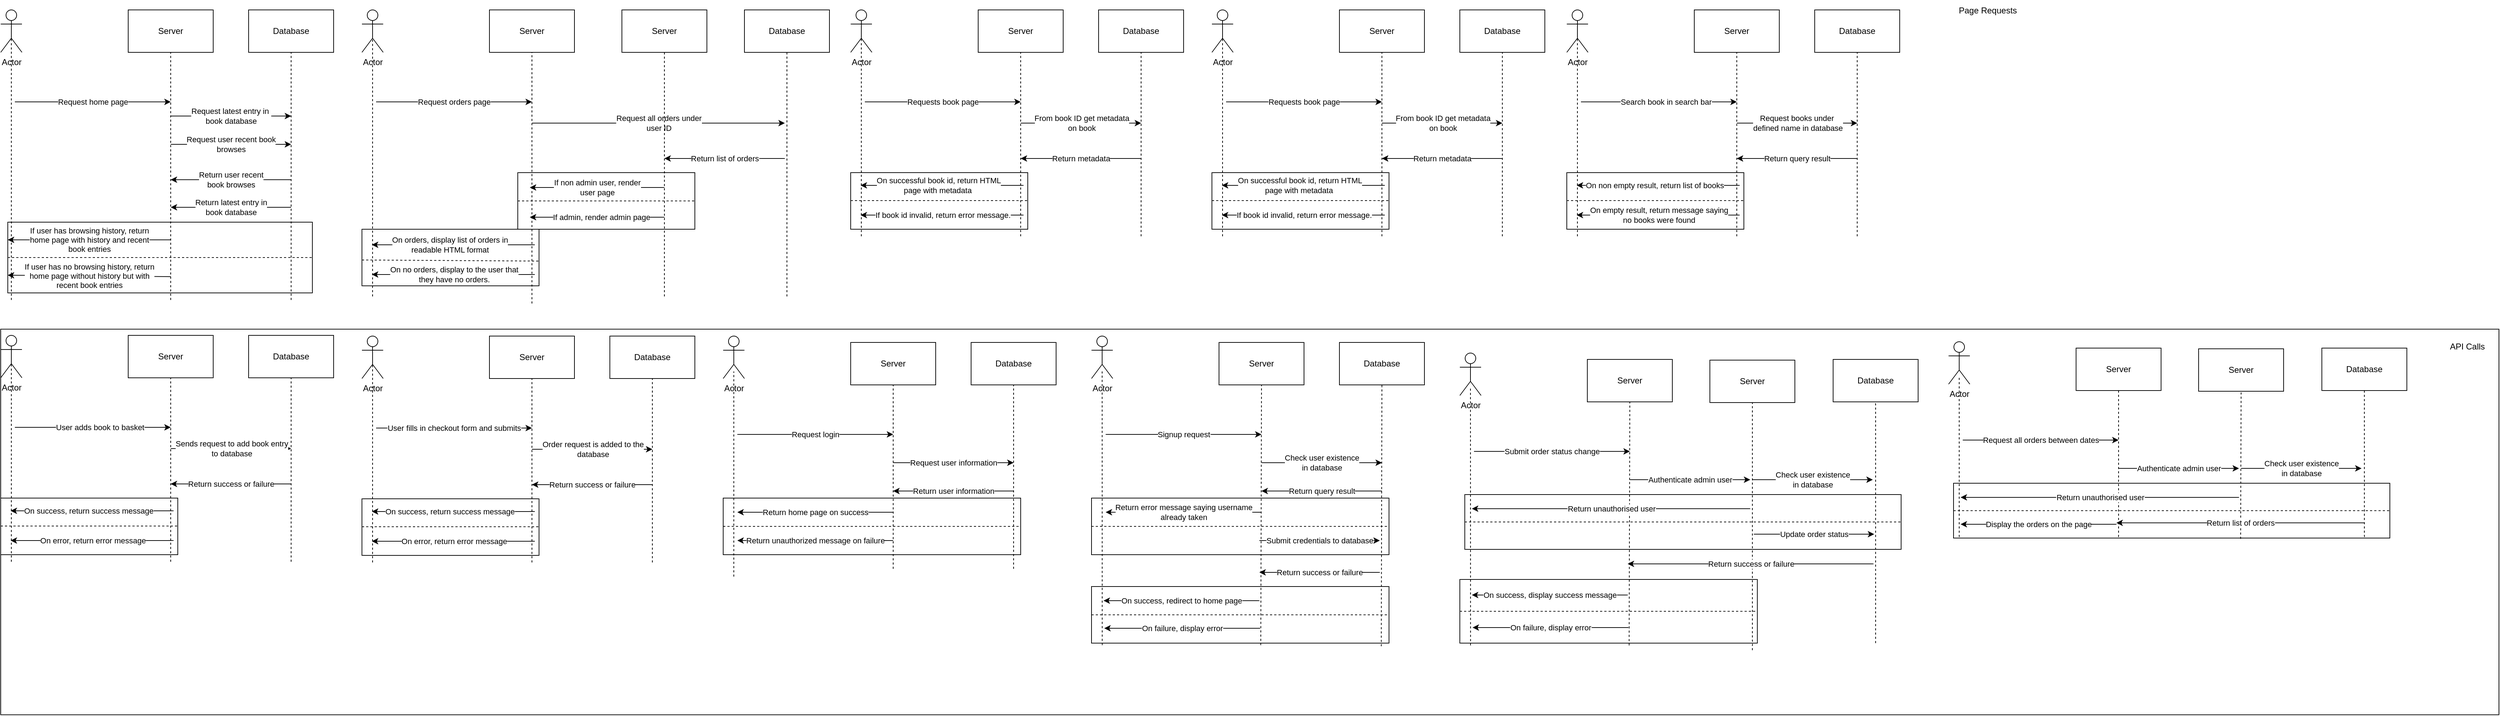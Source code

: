 <mxfile version="21.0.2" type="device"><diagram name="Page-1" id="h84Tkwl5amu9pQLNKCEJ"><mxGraphModel dx="3695" dy="2717" grid="1" gridSize="10" guides="1" tooltips="1" connect="1" arrows="1" fold="1" page="1" pageScale="1" pageWidth="827" pageHeight="1169" math="0" shadow="0"><root><mxCell id="0"/><mxCell id="1" parent="0"/><mxCell id="iAuhaY3lRxbChNEsq5KB-70" value="" style="rounded=0;whiteSpace=wrap;html=1;fillColor=none;" vertex="1" parent="1"><mxGeometry x="-807" y="-703.75" width="3527" height="545" as="geometry"/></mxCell><mxCell id="iAuhaY3lRxbChNEsq5KB-106" value="" style="rounded=0;whiteSpace=wrap;html=1;fillColor=none;" vertex="1" parent="1"><mxGeometry x="1260" y="-470" width="616" height="77.5" as="geometry"/></mxCell><mxCell id="iAuhaY3lRxbChNEsq5KB-99" value="" style="rounded=0;whiteSpace=wrap;html=1;fillColor=none;" vertex="1" parent="1"><mxGeometry x="733" y="-340" width="420" height="80" as="geometry"/></mxCell><mxCell id="iAuhaY3lRxbChNEsq5KB-81" value="" style="rounded=0;whiteSpace=wrap;html=1;fillColor=none;" vertex="1" parent="1"><mxGeometry x="-77" y="-925" width="250" height="80" as="geometry"/></mxCell><mxCell id="jBDPIWG1E24nZiTJMIg_-13" value="" style="rounded=0;whiteSpace=wrap;html=1;fillColor=none;" parent="1" vertex="1"><mxGeometry x="213" y="-465" width="420" height="80" as="geometry"/></mxCell><mxCell id="jBDPIWG1E24nZiTJMIg_-2" value="Actor" style="shape=umlActor;verticalLabelPosition=bottom;verticalAlign=top;html=1;outlineConnect=0;" parent="1" vertex="1"><mxGeometry x="213" y="-694" width="30" height="60" as="geometry"/></mxCell><mxCell id="jBDPIWG1E24nZiTJMIg_-3" value="Server" style="rounded=0;whiteSpace=wrap;html=1;" parent="1" vertex="1"><mxGeometry x="393" y="-685" width="120" height="60" as="geometry"/></mxCell><mxCell id="jBDPIWG1E24nZiTJMIg_-4" value="Database" style="rounded=0;whiteSpace=wrap;html=1;" parent="1" vertex="1"><mxGeometry x="563" y="-685" width="120" height="60" as="geometry"/></mxCell><mxCell id="jBDPIWG1E24nZiTJMIg_-5" value="" style="endArrow=none;dashed=1;html=1;rounded=0;entryX=0.5;entryY=1;entryDx=0;entryDy=0;" parent="1" target="jBDPIWG1E24nZiTJMIg_-3" edge="1"><mxGeometry width="50" height="50" relative="1" as="geometry"><mxPoint x="453" y="-365" as="sourcePoint"/><mxPoint x="483" y="-605" as="targetPoint"/></mxGeometry></mxCell><mxCell id="jBDPIWG1E24nZiTJMIg_-6" value="" style="endArrow=none;dashed=1;html=1;rounded=0;entryX=0.5;entryY=1;entryDx=0;entryDy=0;" parent="1" target="jBDPIWG1E24nZiTJMIg_-4" edge="1"><mxGeometry width="50" height="50" relative="1" as="geometry"><mxPoint x="623" y="-365" as="sourcePoint"/><mxPoint x="463" y="-615" as="targetPoint"/></mxGeometry></mxCell><mxCell id="jBDPIWG1E24nZiTJMIg_-7" value="" style="endArrow=none;dashed=1;html=1;rounded=0;entryX=0.5;entryY=0.5;entryDx=0;entryDy=0;entryPerimeter=0;" parent="1" edge="1"><mxGeometry width="50" height="50" relative="1" as="geometry"><mxPoint x="228" y="-354" as="sourcePoint"/><mxPoint x="228" y="-644" as="targetPoint"/></mxGeometry></mxCell><mxCell id="jBDPIWG1E24nZiTJMIg_-8" value="Request login" style="endArrow=classic;html=1;rounded=0;" parent="1" edge="1"><mxGeometry width="50" height="50" relative="1" as="geometry"><mxPoint x="233" y="-555" as="sourcePoint"/><mxPoint x="453" y="-555" as="targetPoint"/></mxGeometry></mxCell><mxCell id="jBDPIWG1E24nZiTJMIg_-10" value="Request user information" style="endArrow=classic;html=1;rounded=0;" parent="1" edge="1"><mxGeometry width="50" height="50" relative="1" as="geometry"><mxPoint x="453" y="-515" as="sourcePoint"/><mxPoint x="623" y="-515" as="targetPoint"/></mxGeometry></mxCell><mxCell id="jBDPIWG1E24nZiTJMIg_-11" value="Return user information" style="endArrow=classic;html=1;rounded=0;" parent="1" edge="1"><mxGeometry width="50" height="50" relative="1" as="geometry"><mxPoint x="623" y="-475" as="sourcePoint"/><mxPoint x="453" y="-475" as="targetPoint"/></mxGeometry></mxCell><mxCell id="jBDPIWG1E24nZiTJMIg_-14" value="Return home page on success" style="endArrow=classic;html=1;rounded=0;" parent="1" edge="1"><mxGeometry width="50" height="50" relative="1" as="geometry"><mxPoint x="453" y="-445" as="sourcePoint"/><mxPoint x="233" y="-445" as="targetPoint"/></mxGeometry></mxCell><mxCell id="jBDPIWG1E24nZiTJMIg_-15" value="Return unauthorized message on failure" style="endArrow=classic;html=1;rounded=0;" parent="1" edge="1"><mxGeometry width="50" height="50" relative="1" as="geometry"><mxPoint x="453" y="-405" as="sourcePoint"/><mxPoint x="233" y="-405" as="targetPoint"/></mxGeometry></mxCell><mxCell id="jBDPIWG1E24nZiTJMIg_-18" value="" style="endArrow=none;dashed=1;html=1;rounded=0;exitX=0;exitY=0.5;exitDx=0;exitDy=0;entryX=1;entryY=0.5;entryDx=0;entryDy=0;" parent="1" source="jBDPIWG1E24nZiTJMIg_-13" target="jBDPIWG1E24nZiTJMIg_-13" edge="1"><mxGeometry width="50" height="50" relative="1" as="geometry"><mxPoint x="223" y="-345" as="sourcePoint"/><mxPoint x="273" y="-395" as="targetPoint"/></mxGeometry></mxCell><mxCell id="jBDPIWG1E24nZiTJMIg_-19" value="" style="rounded=0;whiteSpace=wrap;html=1;fillColor=none;" parent="1" vertex="1"><mxGeometry x="-797" y="-855" width="430" height="100" as="geometry"/></mxCell><mxCell id="jBDPIWG1E24nZiTJMIg_-20" value="Actor" style="shape=umlActor;verticalLabelPosition=bottom;verticalAlign=top;html=1;outlineConnect=0;" parent="1" vertex="1"><mxGeometry x="-807" y="-1155" width="30" height="60" as="geometry"/></mxCell><mxCell id="jBDPIWG1E24nZiTJMIg_-21" value="Server" style="rounded=0;whiteSpace=wrap;html=1;" parent="1" vertex="1"><mxGeometry x="-627" y="-1155" width="120" height="60" as="geometry"/></mxCell><mxCell id="jBDPIWG1E24nZiTJMIg_-22" value="Database" style="rounded=0;whiteSpace=wrap;html=1;" parent="1" vertex="1"><mxGeometry x="-457" y="-1155" width="120" height="60" as="geometry"/></mxCell><mxCell id="jBDPIWG1E24nZiTJMIg_-23" value="" style="endArrow=none;dashed=1;html=1;rounded=0;entryX=0.5;entryY=1;entryDx=0;entryDy=0;" parent="1" target="jBDPIWG1E24nZiTJMIg_-21" edge="1"><mxGeometry width="50" height="50" relative="1" as="geometry"><mxPoint x="-567" y="-745" as="sourcePoint"/><mxPoint x="-537" y="-1075" as="targetPoint"/></mxGeometry></mxCell><mxCell id="jBDPIWG1E24nZiTJMIg_-24" value="" style="endArrow=none;dashed=1;html=1;rounded=0;entryX=0.5;entryY=1;entryDx=0;entryDy=0;" parent="1" target="jBDPIWG1E24nZiTJMIg_-22" edge="1"><mxGeometry width="50" height="50" relative="1" as="geometry"><mxPoint x="-397" y="-745" as="sourcePoint"/><mxPoint x="-557" y="-1085" as="targetPoint"/></mxGeometry></mxCell><mxCell id="jBDPIWG1E24nZiTJMIg_-25" value="" style="endArrow=none;dashed=1;html=1;rounded=0;entryX=0.5;entryY=0.5;entryDx=0;entryDy=0;entryPerimeter=0;" parent="1" target="jBDPIWG1E24nZiTJMIg_-20" edge="1"><mxGeometry width="50" height="50" relative="1" as="geometry"><mxPoint x="-792" y="-745" as="sourcePoint"/><mxPoint x="-617" y="-1085" as="targetPoint"/></mxGeometry></mxCell><mxCell id="jBDPIWG1E24nZiTJMIg_-26" value="Request home page" style="endArrow=classic;html=1;rounded=0;" parent="1" edge="1"><mxGeometry width="50" height="50" relative="1" as="geometry"><mxPoint x="-787" y="-1025" as="sourcePoint"/><mxPoint x="-567" y="-1025" as="targetPoint"/><mxPoint as="offset"/></mxGeometry></mxCell><mxCell id="jBDPIWG1E24nZiTJMIg_-30" value="If user has browsing history, return&lt;br&gt;home page with history and recent&lt;br&gt;book entries" style="endArrow=classic;html=1;rounded=0;entryX=0;entryY=0.25;entryDx=0;entryDy=0;" parent="1" target="jBDPIWG1E24nZiTJMIg_-19" edge="1"><mxGeometry width="50" height="50" relative="1" as="geometry"><mxPoint x="-567" y="-830" as="sourcePoint"/><mxPoint x="-787" y="-835" as="targetPoint"/><mxPoint as="offset"/></mxGeometry></mxCell><mxCell id="jBDPIWG1E24nZiTJMIg_-31" value="" style="endArrow=none;dashed=1;html=1;rounded=0;exitX=0;exitY=0.5;exitDx=0;exitDy=0;entryX=1;entryY=0.5;entryDx=0;entryDy=0;" parent="1" source="jBDPIWG1E24nZiTJMIg_-19" target="jBDPIWG1E24nZiTJMIg_-19" edge="1"><mxGeometry width="50" height="50" relative="1" as="geometry"><mxPoint x="-797" y="-815" as="sourcePoint"/><mxPoint x="-747" y="-865" as="targetPoint"/></mxGeometry></mxCell><mxCell id="jBDPIWG1E24nZiTJMIg_-51" value="" style="rounded=0;whiteSpace=wrap;html=1;fillColor=none;" parent="1" vertex="1"><mxGeometry x="-807" y="-465" width="250" height="80" as="geometry"/></mxCell><mxCell id="jBDPIWG1E24nZiTJMIg_-52" value="Actor" style="shape=umlActor;verticalLabelPosition=bottom;verticalAlign=top;html=1;outlineConnect=0;" parent="1" vertex="1"><mxGeometry x="-807" y="-695" width="30" height="60" as="geometry"/></mxCell><mxCell id="jBDPIWG1E24nZiTJMIg_-53" value="Server" style="rounded=0;whiteSpace=wrap;html=1;" parent="1" vertex="1"><mxGeometry x="-627" y="-695" width="120" height="60" as="geometry"/></mxCell><mxCell id="jBDPIWG1E24nZiTJMIg_-54" value="Database" style="rounded=0;whiteSpace=wrap;html=1;" parent="1" vertex="1"><mxGeometry x="-457" y="-695" width="120" height="60" as="geometry"/></mxCell><mxCell id="jBDPIWG1E24nZiTJMIg_-55" value="" style="endArrow=none;dashed=1;html=1;rounded=0;entryX=0.5;entryY=1;entryDx=0;entryDy=0;" parent="1" target="jBDPIWG1E24nZiTJMIg_-53" edge="1"><mxGeometry width="50" height="50" relative="1" as="geometry"><mxPoint x="-567" y="-375" as="sourcePoint"/><mxPoint x="-537" y="-615" as="targetPoint"/></mxGeometry></mxCell><mxCell id="jBDPIWG1E24nZiTJMIg_-56" value="" style="endArrow=none;dashed=1;html=1;rounded=0;entryX=0.5;entryY=1;entryDx=0;entryDy=0;" parent="1" target="jBDPIWG1E24nZiTJMIg_-54" edge="1"><mxGeometry width="50" height="50" relative="1" as="geometry"><mxPoint x="-397" y="-375" as="sourcePoint"/><mxPoint x="-557" y="-625" as="targetPoint"/></mxGeometry></mxCell><mxCell id="jBDPIWG1E24nZiTJMIg_-57" value="" style="endArrow=none;dashed=1;html=1;rounded=0;entryX=0.5;entryY=0.5;entryDx=0;entryDy=0;entryPerimeter=0;" parent="1" target="jBDPIWG1E24nZiTJMIg_-52" edge="1"><mxGeometry width="50" height="50" relative="1" as="geometry"><mxPoint x="-792" y="-375" as="sourcePoint"/><mxPoint x="-617" y="-625" as="targetPoint"/></mxGeometry></mxCell><mxCell id="jBDPIWG1E24nZiTJMIg_-58" value="User adds book to basket" style="endArrow=classic;html=1;rounded=0;" parent="1" edge="1"><mxGeometry x="0.091" width="50" height="50" relative="1" as="geometry"><mxPoint x="-787" y="-565" as="sourcePoint"/><mxPoint x="-567" y="-565" as="targetPoint"/><mxPoint as="offset"/></mxGeometry></mxCell><mxCell id="jBDPIWG1E24nZiTJMIg_-59" value="Sends request to add book entry&lt;br&gt;to database" style="endArrow=classic;html=1;rounded=0;" parent="1" edge="1"><mxGeometry x="0.003" width="50" height="50" relative="1" as="geometry"><mxPoint x="-567" y="-535" as="sourcePoint"/><mxPoint x="-397" y="-535" as="targetPoint"/><mxPoint as="offset"/></mxGeometry></mxCell><mxCell id="jBDPIWG1E24nZiTJMIg_-60" value="Return success or failure" style="endArrow=classic;html=1;rounded=0;" parent="1" edge="1"><mxGeometry x="0.003" width="50" height="50" relative="1" as="geometry"><mxPoint x="-397" y="-485" as="sourcePoint"/><mxPoint x="-567" y="-485" as="targetPoint"/><mxPoint as="offset"/></mxGeometry></mxCell><mxCell id="jBDPIWG1E24nZiTJMIg_-61" value="On success, return success message" style="endArrow=classic;html=1;rounded=0;" parent="1" edge="1"><mxGeometry x="0.043" width="50" height="50" relative="1" as="geometry"><mxPoint x="-563" y="-447" as="sourcePoint"/><mxPoint x="-793" y="-447" as="targetPoint"/><mxPoint as="offset"/></mxGeometry></mxCell><mxCell id="jBDPIWG1E24nZiTJMIg_-62" value="" style="endArrow=none;dashed=1;html=1;rounded=0;exitX=0;exitY=0.5;exitDx=0;exitDy=0;entryX=1;entryY=0.5;entryDx=0;entryDy=0;" parent="1" edge="1"><mxGeometry width="50" height="50" relative="1" as="geometry"><mxPoint x="-807" y="-425.53" as="sourcePoint"/><mxPoint x="-557" y="-425.53" as="targetPoint"/></mxGeometry></mxCell><mxCell id="jBDPIWG1E24nZiTJMIg_-63" value="On error, return error message" style="endArrow=classic;html=1;rounded=0;" parent="1" edge="1"><mxGeometry x="-0.009" width="50" height="50" relative="1" as="geometry"><mxPoint x="-563" y="-405" as="sourcePoint"/><mxPoint x="-793" y="-405" as="targetPoint"/><mxPoint as="offset"/></mxGeometry></mxCell><mxCell id="jBDPIWG1E24nZiTJMIg_-77" value="" style="rounded=0;whiteSpace=wrap;html=1;fillColor=none;" parent="1" vertex="1"><mxGeometry x="-297" y="-464" width="250" height="80" as="geometry"/></mxCell><mxCell id="jBDPIWG1E24nZiTJMIg_-78" value="Actor" style="shape=umlActor;verticalLabelPosition=bottom;verticalAlign=top;html=1;outlineConnect=0;" parent="1" vertex="1"><mxGeometry x="-297" y="-694" width="30" height="60" as="geometry"/></mxCell><mxCell id="jBDPIWG1E24nZiTJMIg_-79" value="Server" style="rounded=0;whiteSpace=wrap;html=1;" parent="1" vertex="1"><mxGeometry x="-117" y="-694" width="120" height="60" as="geometry"/></mxCell><mxCell id="jBDPIWG1E24nZiTJMIg_-80" value="Database" style="rounded=0;whiteSpace=wrap;html=1;" parent="1" vertex="1"><mxGeometry x="53" y="-694" width="120" height="60" as="geometry"/></mxCell><mxCell id="jBDPIWG1E24nZiTJMIg_-81" value="" style="endArrow=none;dashed=1;html=1;rounded=0;entryX=0.5;entryY=1;entryDx=0;entryDy=0;" parent="1" target="jBDPIWG1E24nZiTJMIg_-79" edge="1"><mxGeometry width="50" height="50" relative="1" as="geometry"><mxPoint x="-57" y="-374" as="sourcePoint"/><mxPoint x="-27" y="-614" as="targetPoint"/></mxGeometry></mxCell><mxCell id="jBDPIWG1E24nZiTJMIg_-82" value="" style="endArrow=none;dashed=1;html=1;rounded=0;entryX=0.5;entryY=1;entryDx=0;entryDy=0;" parent="1" target="jBDPIWG1E24nZiTJMIg_-80" edge="1"><mxGeometry width="50" height="50" relative="1" as="geometry"><mxPoint x="113" y="-374" as="sourcePoint"/><mxPoint x="-47" y="-624" as="targetPoint"/></mxGeometry></mxCell><mxCell id="jBDPIWG1E24nZiTJMIg_-83" value="" style="endArrow=none;dashed=1;html=1;rounded=0;entryX=0.5;entryY=0.5;entryDx=0;entryDy=0;entryPerimeter=0;" parent="1" target="jBDPIWG1E24nZiTJMIg_-78" edge="1"><mxGeometry width="50" height="50" relative="1" as="geometry"><mxPoint x="-282" y="-374" as="sourcePoint"/><mxPoint x="-107" y="-624" as="targetPoint"/></mxGeometry></mxCell><mxCell id="jBDPIWG1E24nZiTJMIg_-84" value="User fills in checkout form and submits" style="endArrow=classic;html=1;rounded=0;" parent="1" edge="1"><mxGeometry width="50" height="50" relative="1" as="geometry"><mxPoint x="-277" y="-564" as="sourcePoint"/><mxPoint x="-57" y="-564" as="targetPoint"/><mxPoint as="offset"/></mxGeometry></mxCell><mxCell id="jBDPIWG1E24nZiTJMIg_-85" value="Order request is added to the&lt;br&gt;database" style="endArrow=classic;html=1;rounded=0;" parent="1" edge="1"><mxGeometry x="0.003" width="50" height="50" relative="1" as="geometry"><mxPoint x="-57" y="-534" as="sourcePoint"/><mxPoint x="113" y="-534" as="targetPoint"/><mxPoint as="offset"/></mxGeometry></mxCell><mxCell id="jBDPIWG1E24nZiTJMIg_-86" value="Return success or failure" style="endArrow=classic;html=1;rounded=0;" parent="1" edge="1"><mxGeometry x="0.003" width="50" height="50" relative="1" as="geometry"><mxPoint x="113" y="-484" as="sourcePoint"/><mxPoint x="-57" y="-484" as="targetPoint"/><mxPoint as="offset"/></mxGeometry></mxCell><mxCell id="jBDPIWG1E24nZiTJMIg_-87" value="On success, return success message" style="endArrow=classic;html=1;rounded=0;" parent="1" edge="1"><mxGeometry x="0.043" width="50" height="50" relative="1" as="geometry"><mxPoint x="-53" y="-446" as="sourcePoint"/><mxPoint x="-283" y="-446" as="targetPoint"/><mxPoint as="offset"/></mxGeometry></mxCell><mxCell id="jBDPIWG1E24nZiTJMIg_-88" value="" style="endArrow=none;dashed=1;html=1;rounded=0;exitX=0;exitY=0.5;exitDx=0;exitDy=0;entryX=1;entryY=0.5;entryDx=0;entryDy=0;" parent="1" edge="1"><mxGeometry width="50" height="50" relative="1" as="geometry"><mxPoint x="-297" y="-424.53" as="sourcePoint"/><mxPoint x="-47" y="-424.53" as="targetPoint"/></mxGeometry></mxCell><mxCell id="jBDPIWG1E24nZiTJMIg_-89" value="On error, return error message" style="endArrow=classic;html=1;rounded=0;" parent="1" edge="1"><mxGeometry x="-0.009" width="50" height="50" relative="1" as="geometry"><mxPoint x="-53" y="-404" as="sourcePoint"/><mxPoint x="-283" y="-404" as="targetPoint"/><mxPoint as="offset"/></mxGeometry></mxCell><mxCell id="jBDPIWG1E24nZiTJMIg_-90" value="Request latest entry in&amp;nbsp;&lt;br&gt;book database" style="endArrow=classic;html=1;rounded=0;" parent="1" edge="1"><mxGeometry width="50" height="50" relative="1" as="geometry"><mxPoint x="-567" y="-1005" as="sourcePoint"/><mxPoint x="-397" y="-1005" as="targetPoint"/><mxPoint as="offset"/></mxGeometry></mxCell><mxCell id="jBDPIWG1E24nZiTJMIg_-91" value="Request user recent book&lt;br&gt;browses" style="endArrow=classic;html=1;rounded=0;" parent="1" edge="1"><mxGeometry width="50" height="50" relative="1" as="geometry"><mxPoint x="-567" y="-965" as="sourcePoint"/><mxPoint x="-397" y="-965" as="targetPoint"/><mxPoint as="offset"/></mxGeometry></mxCell><mxCell id="jBDPIWG1E24nZiTJMIg_-93" value="Return user recent&lt;br&gt;book browses" style="endArrow=classic;html=1;rounded=0;" parent="1" edge="1"><mxGeometry width="50" height="50" relative="1" as="geometry"><mxPoint x="-397" y="-915" as="sourcePoint"/><mxPoint x="-567" y="-915" as="targetPoint"/></mxGeometry></mxCell><mxCell id="jBDPIWG1E24nZiTJMIg_-94" value="Return latest entry in&lt;br&gt;book database" style="endArrow=classic;html=1;rounded=0;" parent="1" edge="1"><mxGeometry width="50" height="50" relative="1" as="geometry"><mxPoint x="-397" y="-876" as="sourcePoint"/><mxPoint x="-567" y="-876" as="targetPoint"/></mxGeometry></mxCell><mxCell id="jBDPIWG1E24nZiTJMIg_-95" value="If user has no browsing history, return&lt;br&gt;home page without history but with&lt;br&gt;recent book entries" style="endArrow=classic;html=1;rounded=0;entryX=0;entryY=0.75;entryDx=0;entryDy=0;" parent="1" target="jBDPIWG1E24nZiTJMIg_-19" edge="1"><mxGeometry width="50" height="50" relative="1" as="geometry"><mxPoint x="-567" y="-778" as="sourcePoint"/><mxPoint x="-787" y="-778" as="targetPoint"/><mxPoint as="offset"/></mxGeometry></mxCell><mxCell id="iAuhaY3lRxbChNEsq5KB-17" value="" style="rounded=0;whiteSpace=wrap;html=1;fillColor=none;" vertex="1" parent="1"><mxGeometry x="-297" y="-845" width="250" height="80" as="geometry"/></mxCell><mxCell id="iAuhaY3lRxbChNEsq5KB-18" value="Actor" style="shape=umlActor;verticalLabelPosition=bottom;verticalAlign=top;html=1;outlineConnect=0;" vertex="1" parent="1"><mxGeometry x="-297" y="-1155" width="30" height="60" as="geometry"/></mxCell><mxCell id="iAuhaY3lRxbChNEsq5KB-19" value="Server" style="rounded=0;whiteSpace=wrap;html=1;" vertex="1" parent="1"><mxGeometry x="-117" y="-1155" width="120" height="60" as="geometry"/></mxCell><mxCell id="iAuhaY3lRxbChNEsq5KB-20" value="Database" style="rounded=0;whiteSpace=wrap;html=1;" vertex="1" parent="1"><mxGeometry x="243" y="-1155" width="120" height="60" as="geometry"/></mxCell><mxCell id="iAuhaY3lRxbChNEsq5KB-21" value="" style="endArrow=none;dashed=1;html=1;rounded=0;entryX=0.5;entryY=1;entryDx=0;entryDy=0;" edge="1" parent="1" target="iAuhaY3lRxbChNEsq5KB-19"><mxGeometry width="50" height="50" relative="1" as="geometry"><mxPoint x="-57" y="-740" as="sourcePoint"/><mxPoint x="-27" y="-1075" as="targetPoint"/></mxGeometry></mxCell><mxCell id="iAuhaY3lRxbChNEsq5KB-22" value="" style="endArrow=none;dashed=1;html=1;rounded=0;entryX=0.5;entryY=1;entryDx=0;entryDy=0;" edge="1" parent="1" target="iAuhaY3lRxbChNEsq5KB-20"><mxGeometry width="50" height="50" relative="1" as="geometry"><mxPoint x="303" y="-750" as="sourcePoint"/><mxPoint x="143" y="-1085" as="targetPoint"/></mxGeometry></mxCell><mxCell id="iAuhaY3lRxbChNEsq5KB-23" value="" style="endArrow=none;dashed=1;html=1;rounded=0;entryX=0.5;entryY=0.5;entryDx=0;entryDy=0;entryPerimeter=0;" edge="1" parent="1" target="iAuhaY3lRxbChNEsq5KB-18"><mxGeometry width="50" height="50" relative="1" as="geometry"><mxPoint x="-282" y="-750" as="sourcePoint"/><mxPoint x="-107" y="-1085" as="targetPoint"/></mxGeometry></mxCell><mxCell id="iAuhaY3lRxbChNEsq5KB-24" value="Request orders page" style="endArrow=classic;html=1;rounded=0;" edge="1" parent="1"><mxGeometry width="50" height="50" relative="1" as="geometry"><mxPoint x="-277" y="-1025" as="sourcePoint"/><mxPoint x="-57" y="-1025" as="targetPoint"/><mxPoint as="offset"/></mxGeometry></mxCell><mxCell id="iAuhaY3lRxbChNEsq5KB-25" value="Request all orders under&lt;br&gt;user ID" style="endArrow=classic;html=1;rounded=0;" edge="1" parent="1"><mxGeometry x="0.003" width="50" height="50" relative="1" as="geometry"><mxPoint x="-57" y="-995" as="sourcePoint"/><mxPoint x="300" y="-995" as="targetPoint"/><mxPoint as="offset"/></mxGeometry></mxCell><mxCell id="iAuhaY3lRxbChNEsq5KB-26" value="Return list of orders" style="endArrow=classic;html=1;rounded=0;" edge="1" parent="1"><mxGeometry width="50" height="50" relative="1" as="geometry"><mxPoint x="300" y="-945" as="sourcePoint"/><mxPoint x="130" y="-945" as="targetPoint"/><mxPoint as="offset"/></mxGeometry></mxCell><mxCell id="iAuhaY3lRxbChNEsq5KB-27" value="On orders, display list of orders in&lt;br&gt;readable HTML format" style="endArrow=classic;html=1;rounded=0;" edge="1" parent="1"><mxGeometry x="0.043" width="50" height="50" relative="1" as="geometry"><mxPoint x="-53" y="-823" as="sourcePoint"/><mxPoint x="-283" y="-823" as="targetPoint"/><mxPoint as="offset"/></mxGeometry></mxCell><mxCell id="iAuhaY3lRxbChNEsq5KB-28" value="" style="endArrow=none;dashed=1;html=1;rounded=0;exitX=0;exitY=0.5;exitDx=0;exitDy=0;" edge="1" parent="1"><mxGeometry width="50" height="50" relative="1" as="geometry"><mxPoint x="-297" y="-801.53" as="sourcePoint"/><mxPoint x="-47" y="-800" as="targetPoint"/></mxGeometry></mxCell><mxCell id="iAuhaY3lRxbChNEsq5KB-29" value="On no orders, display to the user that&lt;br&gt;they have no orders." style="endArrow=classic;html=1;rounded=0;" edge="1" parent="1"><mxGeometry x="-0.009" width="50" height="50" relative="1" as="geometry"><mxPoint x="-53" y="-781" as="sourcePoint"/><mxPoint x="-283" y="-781" as="targetPoint"/><mxPoint as="offset"/></mxGeometry></mxCell><mxCell id="iAuhaY3lRxbChNEsq5KB-30" value="Page Requests" style="text;html=1;align=center;verticalAlign=middle;resizable=0;points=[];autosize=1;strokeColor=none;fillColor=none;" vertex="1" parent="1"><mxGeometry x="1943" y="-1169" width="110" height="30" as="geometry"/></mxCell><mxCell id="iAuhaY3lRxbChNEsq5KB-31" value="" style="rounded=0;whiteSpace=wrap;html=1;fillColor=none;" vertex="1" parent="1"><mxGeometry x="393" y="-925" width="250" height="80" as="geometry"/></mxCell><mxCell id="iAuhaY3lRxbChNEsq5KB-32" value="Actor" style="shape=umlActor;verticalLabelPosition=bottom;verticalAlign=top;html=1;outlineConnect=0;" vertex="1" parent="1"><mxGeometry x="393" y="-1155" width="30" height="60" as="geometry"/></mxCell><mxCell id="iAuhaY3lRxbChNEsq5KB-33" value="Server" style="rounded=0;whiteSpace=wrap;html=1;" vertex="1" parent="1"><mxGeometry x="573" y="-1155" width="120" height="60" as="geometry"/></mxCell><mxCell id="iAuhaY3lRxbChNEsq5KB-34" value="Database" style="rounded=0;whiteSpace=wrap;html=1;" vertex="1" parent="1"><mxGeometry x="743" y="-1155" width="120" height="60" as="geometry"/></mxCell><mxCell id="iAuhaY3lRxbChNEsq5KB-35" value="" style="endArrow=none;dashed=1;html=1;rounded=0;entryX=0.5;entryY=1;entryDx=0;entryDy=0;" edge="1" parent="1" target="iAuhaY3lRxbChNEsq5KB-33"><mxGeometry width="50" height="50" relative="1" as="geometry"><mxPoint x="633" y="-835" as="sourcePoint"/><mxPoint x="663" y="-1075" as="targetPoint"/></mxGeometry></mxCell><mxCell id="iAuhaY3lRxbChNEsq5KB-36" value="" style="endArrow=none;dashed=1;html=1;rounded=0;entryX=0.5;entryY=1;entryDx=0;entryDy=0;" edge="1" parent="1" target="iAuhaY3lRxbChNEsq5KB-34"><mxGeometry width="50" height="50" relative="1" as="geometry"><mxPoint x="803" y="-835" as="sourcePoint"/><mxPoint x="643" y="-1085" as="targetPoint"/></mxGeometry></mxCell><mxCell id="iAuhaY3lRxbChNEsq5KB-37" value="" style="endArrow=none;dashed=1;html=1;rounded=0;entryX=0.5;entryY=0.5;entryDx=0;entryDy=0;entryPerimeter=0;" edge="1" parent="1" target="iAuhaY3lRxbChNEsq5KB-32"><mxGeometry width="50" height="50" relative="1" as="geometry"><mxPoint x="408" y="-835" as="sourcePoint"/><mxPoint x="583" y="-1085" as="targetPoint"/></mxGeometry></mxCell><mxCell id="iAuhaY3lRxbChNEsq5KB-38" value="Requests book page" style="endArrow=classic;html=1;rounded=0;" edge="1" parent="1"><mxGeometry width="50" height="50" relative="1" as="geometry"><mxPoint x="413" y="-1025" as="sourcePoint"/><mxPoint x="633" y="-1025" as="targetPoint"/><mxPoint as="offset"/></mxGeometry></mxCell><mxCell id="iAuhaY3lRxbChNEsq5KB-39" value="From book ID get metadata&lt;br&gt;on book" style="endArrow=classic;html=1;rounded=0;" edge="1" parent="1"><mxGeometry x="0.003" width="50" height="50" relative="1" as="geometry"><mxPoint x="633" y="-995" as="sourcePoint"/><mxPoint x="803" y="-995" as="targetPoint"/><mxPoint as="offset"/></mxGeometry></mxCell><mxCell id="iAuhaY3lRxbChNEsq5KB-40" value="Return metadata" style="endArrow=classic;html=1;rounded=0;" edge="1" parent="1"><mxGeometry width="50" height="50" relative="1" as="geometry"><mxPoint x="803" y="-945" as="sourcePoint"/><mxPoint x="633" y="-945" as="targetPoint"/><mxPoint as="offset"/></mxGeometry></mxCell><mxCell id="iAuhaY3lRxbChNEsq5KB-41" value="On successful book id, return HTML &lt;br&gt;page with metadata&amp;nbsp;" style="endArrow=classic;html=1;rounded=0;" edge="1" parent="1"><mxGeometry x="0.043" width="50" height="50" relative="1" as="geometry"><mxPoint x="637" y="-907" as="sourcePoint"/><mxPoint x="407" y="-907" as="targetPoint"/><mxPoint as="offset"/></mxGeometry></mxCell><mxCell id="iAuhaY3lRxbChNEsq5KB-42" value="" style="endArrow=none;dashed=1;html=1;rounded=0;exitX=0;exitY=0.5;exitDx=0;exitDy=0;entryX=1;entryY=0.5;entryDx=0;entryDy=0;" edge="1" parent="1"><mxGeometry width="50" height="50" relative="1" as="geometry"><mxPoint x="393" y="-885.53" as="sourcePoint"/><mxPoint x="643" y="-885.53" as="targetPoint"/></mxGeometry></mxCell><mxCell id="iAuhaY3lRxbChNEsq5KB-43" value="If book id invalid, return error message." style="endArrow=classic;html=1;rounded=0;" edge="1" parent="1"><mxGeometry x="-0.008" width="50" height="50" relative="1" as="geometry"><mxPoint x="637" y="-865" as="sourcePoint"/><mxPoint x="407" y="-865" as="targetPoint"/><mxPoint as="offset"/></mxGeometry></mxCell><mxCell id="iAuhaY3lRxbChNEsq5KB-44" value="" style="rounded=0;whiteSpace=wrap;html=1;fillColor=none;" vertex="1" parent="1"><mxGeometry x="903" y="-925" width="250" height="80" as="geometry"/></mxCell><mxCell id="iAuhaY3lRxbChNEsq5KB-45" value="Actor" style="shape=umlActor;verticalLabelPosition=bottom;verticalAlign=top;html=1;outlineConnect=0;" vertex="1" parent="1"><mxGeometry x="903" y="-1155" width="30" height="60" as="geometry"/></mxCell><mxCell id="iAuhaY3lRxbChNEsq5KB-46" value="Server" style="rounded=0;whiteSpace=wrap;html=1;" vertex="1" parent="1"><mxGeometry x="1083" y="-1155" width="120" height="60" as="geometry"/></mxCell><mxCell id="iAuhaY3lRxbChNEsq5KB-47" value="Database" style="rounded=0;whiteSpace=wrap;html=1;" vertex="1" parent="1"><mxGeometry x="1253" y="-1155" width="120" height="60" as="geometry"/></mxCell><mxCell id="iAuhaY3lRxbChNEsq5KB-48" value="" style="endArrow=none;dashed=1;html=1;rounded=0;entryX=0.5;entryY=1;entryDx=0;entryDy=0;" edge="1" parent="1" target="iAuhaY3lRxbChNEsq5KB-46"><mxGeometry width="50" height="50" relative="1" as="geometry"><mxPoint x="1143" y="-835" as="sourcePoint"/><mxPoint x="1173" y="-1075" as="targetPoint"/></mxGeometry></mxCell><mxCell id="iAuhaY3lRxbChNEsq5KB-49" value="" style="endArrow=none;dashed=1;html=1;rounded=0;entryX=0.5;entryY=1;entryDx=0;entryDy=0;" edge="1" parent="1" target="iAuhaY3lRxbChNEsq5KB-47"><mxGeometry width="50" height="50" relative="1" as="geometry"><mxPoint x="1313" y="-835" as="sourcePoint"/><mxPoint x="1153" y="-1085" as="targetPoint"/></mxGeometry></mxCell><mxCell id="iAuhaY3lRxbChNEsq5KB-50" value="" style="endArrow=none;dashed=1;html=1;rounded=0;entryX=0.5;entryY=0.5;entryDx=0;entryDy=0;entryPerimeter=0;" edge="1" parent="1" target="iAuhaY3lRxbChNEsq5KB-45"><mxGeometry width="50" height="50" relative="1" as="geometry"><mxPoint x="918" y="-835" as="sourcePoint"/><mxPoint x="1093" y="-1085" as="targetPoint"/></mxGeometry></mxCell><mxCell id="iAuhaY3lRxbChNEsq5KB-51" value="Requests book page" style="endArrow=classic;html=1;rounded=0;" edge="1" parent="1"><mxGeometry width="50" height="50" relative="1" as="geometry"><mxPoint x="923" y="-1025" as="sourcePoint"/><mxPoint x="1143" y="-1025" as="targetPoint"/><mxPoint as="offset"/></mxGeometry></mxCell><mxCell id="iAuhaY3lRxbChNEsq5KB-52" value="From book ID get metadata&lt;br&gt;on book" style="endArrow=classic;html=1;rounded=0;" edge="1" parent="1"><mxGeometry x="0.003" width="50" height="50" relative="1" as="geometry"><mxPoint x="1143" y="-995" as="sourcePoint"/><mxPoint x="1313" y="-995" as="targetPoint"/><mxPoint as="offset"/></mxGeometry></mxCell><mxCell id="iAuhaY3lRxbChNEsq5KB-53" value="Return metadata" style="endArrow=classic;html=1;rounded=0;" edge="1" parent="1"><mxGeometry width="50" height="50" relative="1" as="geometry"><mxPoint x="1313" y="-945" as="sourcePoint"/><mxPoint x="1143" y="-945" as="targetPoint"/><mxPoint as="offset"/></mxGeometry></mxCell><mxCell id="iAuhaY3lRxbChNEsq5KB-54" value="On successful book id, return HTML &lt;br&gt;page with metadata&amp;nbsp;" style="endArrow=classic;html=1;rounded=0;" edge="1" parent="1"><mxGeometry x="0.043" width="50" height="50" relative="1" as="geometry"><mxPoint x="1147" y="-907" as="sourcePoint"/><mxPoint x="917" y="-907" as="targetPoint"/><mxPoint as="offset"/></mxGeometry></mxCell><mxCell id="iAuhaY3lRxbChNEsq5KB-55" value="" style="endArrow=none;dashed=1;html=1;rounded=0;exitX=0;exitY=0.5;exitDx=0;exitDy=0;entryX=1;entryY=0.5;entryDx=0;entryDy=0;" edge="1" parent="1"><mxGeometry width="50" height="50" relative="1" as="geometry"><mxPoint x="903" y="-885.53" as="sourcePoint"/><mxPoint x="1153" y="-885.53" as="targetPoint"/></mxGeometry></mxCell><mxCell id="iAuhaY3lRxbChNEsq5KB-56" value="If book id invalid, return error message." style="endArrow=classic;html=1;rounded=0;" edge="1" parent="1"><mxGeometry x="-0.008" width="50" height="50" relative="1" as="geometry"><mxPoint x="1147" y="-865" as="sourcePoint"/><mxPoint x="917" y="-865" as="targetPoint"/><mxPoint as="offset"/></mxGeometry></mxCell><mxCell id="iAuhaY3lRxbChNEsq5KB-57" value="" style="rounded=0;whiteSpace=wrap;html=1;fillColor=none;" vertex="1" parent="1"><mxGeometry x="1404" y="-925" width="250" height="80" as="geometry"/></mxCell><mxCell id="iAuhaY3lRxbChNEsq5KB-58" value="Actor" style="shape=umlActor;verticalLabelPosition=bottom;verticalAlign=top;html=1;outlineConnect=0;" vertex="1" parent="1"><mxGeometry x="1404" y="-1155" width="30" height="60" as="geometry"/></mxCell><mxCell id="iAuhaY3lRxbChNEsq5KB-59" value="Server" style="rounded=0;whiteSpace=wrap;html=1;" vertex="1" parent="1"><mxGeometry x="1584" y="-1155" width="120" height="60" as="geometry"/></mxCell><mxCell id="iAuhaY3lRxbChNEsq5KB-60" value="Database" style="rounded=0;whiteSpace=wrap;html=1;" vertex="1" parent="1"><mxGeometry x="1754" y="-1155" width="120" height="60" as="geometry"/></mxCell><mxCell id="iAuhaY3lRxbChNEsq5KB-61" value="" style="endArrow=none;dashed=1;html=1;rounded=0;entryX=0.5;entryY=1;entryDx=0;entryDy=0;" edge="1" parent="1" target="iAuhaY3lRxbChNEsq5KB-59"><mxGeometry width="50" height="50" relative="1" as="geometry"><mxPoint x="1644" y="-835" as="sourcePoint"/><mxPoint x="1674" y="-1075" as="targetPoint"/></mxGeometry></mxCell><mxCell id="iAuhaY3lRxbChNEsq5KB-62" value="" style="endArrow=none;dashed=1;html=1;rounded=0;entryX=0.5;entryY=1;entryDx=0;entryDy=0;" edge="1" parent="1" target="iAuhaY3lRxbChNEsq5KB-60"><mxGeometry width="50" height="50" relative="1" as="geometry"><mxPoint x="1814" y="-835" as="sourcePoint"/><mxPoint x="1654" y="-1085" as="targetPoint"/></mxGeometry></mxCell><mxCell id="iAuhaY3lRxbChNEsq5KB-63" value="" style="endArrow=none;dashed=1;html=1;rounded=0;entryX=0.5;entryY=0.5;entryDx=0;entryDy=0;entryPerimeter=0;" edge="1" parent="1" target="iAuhaY3lRxbChNEsq5KB-58"><mxGeometry width="50" height="50" relative="1" as="geometry"><mxPoint x="1419" y="-835" as="sourcePoint"/><mxPoint x="1594" y="-1085" as="targetPoint"/></mxGeometry></mxCell><mxCell id="iAuhaY3lRxbChNEsq5KB-64" value="Search book in search bar" style="endArrow=classic;html=1;rounded=0;" edge="1" parent="1"><mxGeometry x="0.091" width="50" height="50" relative="1" as="geometry"><mxPoint x="1424" y="-1025" as="sourcePoint"/><mxPoint x="1644" y="-1025" as="targetPoint"/><mxPoint as="offset"/></mxGeometry></mxCell><mxCell id="iAuhaY3lRxbChNEsq5KB-65" value="Request books under&amp;nbsp;&lt;br&gt;defined name in database" style="endArrow=classic;html=1;rounded=0;" edge="1" parent="1"><mxGeometry x="0.003" width="50" height="50" relative="1" as="geometry"><mxPoint x="1644" y="-995" as="sourcePoint"/><mxPoint x="1814" y="-995" as="targetPoint"/><mxPoint as="offset"/></mxGeometry></mxCell><mxCell id="iAuhaY3lRxbChNEsq5KB-66" value="Return query result" style="endArrow=classic;html=1;rounded=0;" edge="1" parent="1"><mxGeometry x="0.003" width="50" height="50" relative="1" as="geometry"><mxPoint x="1814" y="-945" as="sourcePoint"/><mxPoint x="1644" y="-945" as="targetPoint"/><mxPoint as="offset"/></mxGeometry></mxCell><mxCell id="iAuhaY3lRxbChNEsq5KB-67" value="On non empty result, return list of books" style="endArrow=classic;html=1;rounded=0;" edge="1" parent="1"><mxGeometry x="0.043" width="50" height="50" relative="1" as="geometry"><mxPoint x="1648" y="-907" as="sourcePoint"/><mxPoint x="1418" y="-907" as="targetPoint"/><mxPoint as="offset"/></mxGeometry></mxCell><mxCell id="iAuhaY3lRxbChNEsq5KB-68" value="" style="endArrow=none;dashed=1;html=1;rounded=0;exitX=0;exitY=0.5;exitDx=0;exitDy=0;entryX=1;entryY=0.5;entryDx=0;entryDy=0;" edge="1" parent="1"><mxGeometry width="50" height="50" relative="1" as="geometry"><mxPoint x="1404" y="-885.53" as="sourcePoint"/><mxPoint x="1654" y="-885.53" as="targetPoint"/></mxGeometry></mxCell><mxCell id="iAuhaY3lRxbChNEsq5KB-69" value="On empty result, return message saying&lt;br&gt;no books were found" style="endArrow=classic;html=1;rounded=0;" edge="1" parent="1"><mxGeometry x="-0.009" width="50" height="50" relative="1" as="geometry"><mxPoint x="1648" y="-865" as="sourcePoint"/><mxPoint x="1418" y="-865" as="targetPoint"/><mxPoint as="offset"/></mxGeometry></mxCell><mxCell id="iAuhaY3lRxbChNEsq5KB-71" value="API Calls" style="text;html=1;align=center;verticalAlign=middle;resizable=0;points=[];autosize=1;strokeColor=none;fillColor=none;" vertex="1" parent="1"><mxGeometry x="2640" y="-694" width="70" height="30" as="geometry"/></mxCell><mxCell id="iAuhaY3lRxbChNEsq5KB-73" value="Server" style="rounded=0;whiteSpace=wrap;html=1;" vertex="1" parent="1"><mxGeometry x="70" y="-1155" width="120" height="60" as="geometry"/></mxCell><mxCell id="iAuhaY3lRxbChNEsq5KB-77" value="" style="endArrow=none;dashed=1;html=1;rounded=0;entryX=0.5;entryY=1;entryDx=0;entryDy=0;" edge="1" parent="1" target="iAuhaY3lRxbChNEsq5KB-73"><mxGeometry width="50" height="50" relative="1" as="geometry"><mxPoint x="130" y="-750" as="sourcePoint"/><mxPoint x="313" y="-1085" as="targetPoint"/></mxGeometry></mxCell><mxCell id="iAuhaY3lRxbChNEsq5KB-82" value="If non admin user, render &lt;br&gt;user page" style="endArrow=classic;html=1;rounded=0;" edge="1" parent="1"><mxGeometry x="0.003" width="50" height="50" relative="1" as="geometry"><mxPoint x="130" y="-904" as="sourcePoint"/><mxPoint x="-60" y="-904" as="targetPoint"/><mxPoint as="offset"/></mxGeometry></mxCell><mxCell id="iAuhaY3lRxbChNEsq5KB-83" value="" style="endArrow=none;dashed=1;html=1;rounded=0;exitX=0;exitY=0.5;exitDx=0;exitDy=0;entryX=1;entryY=0.5;entryDx=0;entryDy=0;" edge="1" parent="1" source="iAuhaY3lRxbChNEsq5KB-81" target="iAuhaY3lRxbChNEsq5KB-81"><mxGeometry width="50" height="50" relative="1" as="geometry"><mxPoint x="-287" y="-791.53" as="sourcePoint"/><mxPoint x="-37" y="-791.53" as="targetPoint"/></mxGeometry></mxCell><mxCell id="iAuhaY3lRxbChNEsq5KB-84" value="If admin, render admin page" style="endArrow=classic;html=1;rounded=0;" edge="1" parent="1"><mxGeometry x="-0.053" width="50" height="50" relative="1" as="geometry"><mxPoint x="130" y="-862" as="sourcePoint"/><mxPoint x="-60" y="-862" as="targetPoint"/><mxPoint x="1" as="offset"/></mxGeometry></mxCell><mxCell id="iAuhaY3lRxbChNEsq5KB-85" value="" style="rounded=0;whiteSpace=wrap;html=1;fillColor=none;" vertex="1" parent="1"><mxGeometry x="733" y="-465" width="420" height="80" as="geometry"/></mxCell><mxCell id="iAuhaY3lRxbChNEsq5KB-86" value="Actor" style="shape=umlActor;verticalLabelPosition=bottom;verticalAlign=top;html=1;outlineConnect=0;" vertex="1" parent="1"><mxGeometry x="733" y="-694" width="30" height="60" as="geometry"/></mxCell><mxCell id="iAuhaY3lRxbChNEsq5KB-87" value="Server" style="rounded=0;whiteSpace=wrap;html=1;" vertex="1" parent="1"><mxGeometry x="913" y="-685" width="120" height="60" as="geometry"/></mxCell><mxCell id="iAuhaY3lRxbChNEsq5KB-88" value="Database" style="rounded=0;whiteSpace=wrap;html=1;" vertex="1" parent="1"><mxGeometry x="1083" y="-685" width="120" height="60" as="geometry"/></mxCell><mxCell id="iAuhaY3lRxbChNEsq5KB-89" value="" style="endArrow=none;dashed=1;html=1;rounded=0;entryX=0.5;entryY=1;entryDx=0;entryDy=0;exitX=0.569;exitY=1.036;exitDx=0;exitDy=0;exitPerimeter=0;" edge="1" parent="1" target="iAuhaY3lRxbChNEsq5KB-87" source="iAuhaY3lRxbChNEsq5KB-99"><mxGeometry width="50" height="50" relative="1" as="geometry"><mxPoint x="973" y="-365" as="sourcePoint"/><mxPoint x="1003" y="-605" as="targetPoint"/></mxGeometry></mxCell><mxCell id="iAuhaY3lRxbChNEsq5KB-90" value="" style="endArrow=none;dashed=1;html=1;rounded=0;entryX=0.5;entryY=1;entryDx=0;entryDy=0;exitX=0.974;exitY=1.055;exitDx=0;exitDy=0;exitPerimeter=0;" edge="1" parent="1" target="iAuhaY3lRxbChNEsq5KB-88" source="iAuhaY3lRxbChNEsq5KB-99"><mxGeometry width="50" height="50" relative="1" as="geometry"><mxPoint x="1143" y="-365" as="sourcePoint"/><mxPoint x="983" y="-615" as="targetPoint"/></mxGeometry></mxCell><mxCell id="iAuhaY3lRxbChNEsq5KB-91" value="" style="endArrow=none;dashed=1;html=1;rounded=0;entryX=0.5;entryY=0.5;entryDx=0;entryDy=0;entryPerimeter=0;exitX=0.036;exitY=1.036;exitDx=0;exitDy=0;exitPerimeter=0;" edge="1" parent="1" source="iAuhaY3lRxbChNEsq5KB-99"><mxGeometry width="50" height="50" relative="1" as="geometry"><mxPoint x="748" y="-354" as="sourcePoint"/><mxPoint x="748" y="-644" as="targetPoint"/></mxGeometry></mxCell><mxCell id="iAuhaY3lRxbChNEsq5KB-92" value="Signup request" style="endArrow=classic;html=1;rounded=0;" edge="1" parent="1"><mxGeometry width="50" height="50" relative="1" as="geometry"><mxPoint x="753" y="-555" as="sourcePoint"/><mxPoint x="973" y="-555" as="targetPoint"/></mxGeometry></mxCell><mxCell id="iAuhaY3lRxbChNEsq5KB-93" value="Check user existence &lt;br&gt;in database" style="endArrow=classic;html=1;rounded=0;" edge="1" parent="1"><mxGeometry width="50" height="50" relative="1" as="geometry"><mxPoint x="973" y="-515" as="sourcePoint"/><mxPoint x="1143" y="-515" as="targetPoint"/></mxGeometry></mxCell><mxCell id="iAuhaY3lRxbChNEsq5KB-94" value="Return query result" style="endArrow=classic;html=1;rounded=0;" edge="1" parent="1"><mxGeometry width="50" height="50" relative="1" as="geometry"><mxPoint x="1143" y="-475" as="sourcePoint"/><mxPoint x="973" y="-475" as="targetPoint"/></mxGeometry></mxCell><mxCell id="iAuhaY3lRxbChNEsq5KB-95" value="Return error message saying username&lt;br&gt;already taken" style="endArrow=classic;html=1;rounded=0;" edge="1" parent="1"><mxGeometry width="50" height="50" relative="1" as="geometry"><mxPoint x="973" y="-445" as="sourcePoint"/><mxPoint x="753" y="-445" as="targetPoint"/></mxGeometry></mxCell><mxCell id="iAuhaY3lRxbChNEsq5KB-97" value="" style="endArrow=none;dashed=1;html=1;rounded=0;exitX=0;exitY=0.5;exitDx=0;exitDy=0;entryX=1;entryY=0.5;entryDx=0;entryDy=0;" edge="1" parent="1" source="iAuhaY3lRxbChNEsq5KB-85" target="iAuhaY3lRxbChNEsq5KB-85"><mxGeometry width="50" height="50" relative="1" as="geometry"><mxPoint x="743" y="-345" as="sourcePoint"/><mxPoint x="793" y="-395" as="targetPoint"/></mxGeometry></mxCell><mxCell id="iAuhaY3lRxbChNEsq5KB-98" value="Submit credentials to database" style="endArrow=classic;html=1;rounded=0;" edge="1" parent="1"><mxGeometry width="50" height="50" relative="1" as="geometry"><mxPoint x="970" y="-405" as="sourcePoint"/><mxPoint x="1140" y="-405" as="targetPoint"/></mxGeometry></mxCell><mxCell id="iAuhaY3lRxbChNEsq5KB-100" value="Return success or failure" style="endArrow=classic;html=1;rounded=0;" edge="1" parent="1"><mxGeometry width="50" height="50" relative="1" as="geometry"><mxPoint x="1140" y="-360" as="sourcePoint"/><mxPoint x="970" y="-360" as="targetPoint"/></mxGeometry></mxCell><mxCell id="iAuhaY3lRxbChNEsq5KB-101" value="On success, redirect to home page" style="endArrow=classic;html=1;rounded=0;" edge="1" parent="1"><mxGeometry width="50" height="50" relative="1" as="geometry"><mxPoint x="970" y="-320" as="sourcePoint"/><mxPoint x="750" y="-320" as="targetPoint"/></mxGeometry></mxCell><mxCell id="iAuhaY3lRxbChNEsq5KB-103" value="" style="endArrow=none;dashed=1;html=1;rounded=0;exitX=0;exitY=0.5;exitDx=0;exitDy=0;entryX=1;entryY=0.5;entryDx=0;entryDy=0;" edge="1" parent="1" source="iAuhaY3lRxbChNEsq5KB-99" target="iAuhaY3lRxbChNEsq5KB-99"><mxGeometry width="50" height="50" relative="1" as="geometry"><mxPoint x="743" y="-415" as="sourcePoint"/><mxPoint x="1163" y="-415" as="targetPoint"/></mxGeometry></mxCell><mxCell id="iAuhaY3lRxbChNEsq5KB-104" value="On failure, display error" style="endArrow=classic;html=1;rounded=0;" edge="1" parent="1"><mxGeometry width="50" height="50" relative="1" as="geometry"><mxPoint x="971" y="-281" as="sourcePoint"/><mxPoint x="751" y="-281" as="targetPoint"/></mxGeometry></mxCell><mxCell id="iAuhaY3lRxbChNEsq5KB-105" value="" style="rounded=0;whiteSpace=wrap;html=1;fillColor=none;" vertex="1" parent="1"><mxGeometry x="1253" y="-350" width="420" height="90" as="geometry"/></mxCell><mxCell id="iAuhaY3lRxbChNEsq5KB-107" value="Actor" style="shape=umlActor;verticalLabelPosition=bottom;verticalAlign=top;html=1;outlineConnect=0;" vertex="1" parent="1"><mxGeometry x="1253" y="-670" width="30" height="60" as="geometry"/></mxCell><mxCell id="iAuhaY3lRxbChNEsq5KB-108" value="Server" style="rounded=0;whiteSpace=wrap;html=1;" vertex="1" parent="1"><mxGeometry x="1433" y="-661" width="120" height="60" as="geometry"/></mxCell><mxCell id="iAuhaY3lRxbChNEsq5KB-109" value="Database" style="rounded=0;whiteSpace=wrap;html=1;" vertex="1" parent="1"><mxGeometry x="1780" y="-661" width="120" height="60" as="geometry"/></mxCell><mxCell id="iAuhaY3lRxbChNEsq5KB-110" value="" style="endArrow=none;dashed=1;html=1;rounded=0;entryX=0.5;entryY=1;entryDx=0;entryDy=0;exitX=0.569;exitY=1.036;exitDx=0;exitDy=0;exitPerimeter=0;" edge="1" parent="1" source="iAuhaY3lRxbChNEsq5KB-105" target="iAuhaY3lRxbChNEsq5KB-108"><mxGeometry width="50" height="50" relative="1" as="geometry"><mxPoint x="1493" y="-341" as="sourcePoint"/><mxPoint x="1523" y="-581" as="targetPoint"/></mxGeometry></mxCell><mxCell id="iAuhaY3lRxbChNEsq5KB-111" value="" style="endArrow=none;dashed=1;html=1;rounded=0;entryX=0.5;entryY=1;entryDx=0;entryDy=0;" edge="1" parent="1" target="iAuhaY3lRxbChNEsq5KB-109"><mxGeometry width="50" height="50" relative="1" as="geometry"><mxPoint x="1840" y="-260" as="sourcePoint"/><mxPoint x="1680" y="-591" as="targetPoint"/></mxGeometry></mxCell><mxCell id="iAuhaY3lRxbChNEsq5KB-112" value="" style="endArrow=none;dashed=1;html=1;rounded=0;entryX=0.5;entryY=0.5;entryDx=0;entryDy=0;entryPerimeter=0;exitX=0.036;exitY=1.036;exitDx=0;exitDy=0;exitPerimeter=0;" edge="1" parent="1" source="iAuhaY3lRxbChNEsq5KB-105"><mxGeometry width="50" height="50" relative="1" as="geometry"><mxPoint x="1268" y="-330" as="sourcePoint"/><mxPoint x="1268" y="-620" as="targetPoint"/></mxGeometry></mxCell><mxCell id="iAuhaY3lRxbChNEsq5KB-113" value="Submit order status change" style="endArrow=classic;html=1;rounded=0;" edge="1" parent="1"><mxGeometry width="50" height="50" relative="1" as="geometry"><mxPoint x="1273" y="-531" as="sourcePoint"/><mxPoint x="1493" y="-531" as="targetPoint"/></mxGeometry></mxCell><mxCell id="iAuhaY3lRxbChNEsq5KB-114" value="Authenticate admin user" style="endArrow=classic;html=1;rounded=0;" edge="1" parent="1"><mxGeometry x="0.002" width="50" height="50" relative="1" as="geometry"><mxPoint x="1493" y="-491" as="sourcePoint"/><mxPoint x="1663" y="-491" as="targetPoint"/><mxPoint as="offset"/></mxGeometry></mxCell><mxCell id="iAuhaY3lRxbChNEsq5KB-115" value="Return unauthorised user" style="endArrow=classic;html=1;rounded=0;" edge="1" parent="1"><mxGeometry width="50" height="50" relative="1" as="geometry"><mxPoint x="1663" y="-450" as="sourcePoint"/><mxPoint x="1270" y="-450" as="targetPoint"/></mxGeometry></mxCell><mxCell id="iAuhaY3lRxbChNEsq5KB-117" value="" style="endArrow=none;dashed=1;html=1;rounded=0;exitX=0;exitY=0.5;exitDx=0;exitDy=0;entryX=1;entryY=0.5;entryDx=0;entryDy=0;" edge="1" parent="1" source="iAuhaY3lRxbChNEsq5KB-106" target="iAuhaY3lRxbChNEsq5KB-106"><mxGeometry width="50" height="50" relative="1" as="geometry"><mxPoint x="1263" y="-321" as="sourcePoint"/><mxPoint x="1313" y="-371" as="targetPoint"/></mxGeometry></mxCell><mxCell id="iAuhaY3lRxbChNEsq5KB-120" value="On success, display success message" style="endArrow=classic;html=1;rounded=0;" edge="1" parent="1"><mxGeometry width="50" height="50" relative="1" as="geometry"><mxPoint x="1490" y="-328" as="sourcePoint"/><mxPoint x="1270" y="-328" as="targetPoint"/></mxGeometry></mxCell><mxCell id="iAuhaY3lRxbChNEsq5KB-121" value="" style="endArrow=none;dashed=1;html=1;rounded=0;exitX=0;exitY=0.5;exitDx=0;exitDy=0;entryX=1;entryY=0.5;entryDx=0;entryDy=0;" edge="1" parent="1" source="iAuhaY3lRxbChNEsq5KB-105" target="iAuhaY3lRxbChNEsq5KB-105"><mxGeometry width="50" height="50" relative="1" as="geometry"><mxPoint x="1263" y="-391" as="sourcePoint"/><mxPoint x="1683" y="-391" as="targetPoint"/></mxGeometry></mxCell><mxCell id="iAuhaY3lRxbChNEsq5KB-122" value="On failure, display error" style="endArrow=classic;html=1;rounded=0;" edge="1" parent="1"><mxGeometry width="50" height="50" relative="1" as="geometry"><mxPoint x="1491" y="-282" as="sourcePoint"/><mxPoint x="1271" y="-282" as="targetPoint"/></mxGeometry></mxCell><mxCell id="iAuhaY3lRxbChNEsq5KB-123" value="Server" style="rounded=0;whiteSpace=wrap;html=1;" vertex="1" parent="1"><mxGeometry x="1606" y="-660" width="120" height="60" as="geometry"/></mxCell><mxCell id="iAuhaY3lRxbChNEsq5KB-124" value="" style="endArrow=none;dashed=1;html=1;rounded=0;entryX=0.5;entryY=1;entryDx=0;entryDy=0;" edge="1" parent="1" target="iAuhaY3lRxbChNEsq5KB-123"><mxGeometry width="50" height="50" relative="1" as="geometry"><mxPoint x="1666" y="-250" as="sourcePoint"/><mxPoint x="1696" y="-581" as="targetPoint"/></mxGeometry></mxCell><mxCell id="iAuhaY3lRxbChNEsq5KB-125" value="Check user existence &lt;br&gt;in database" style="endArrow=classic;html=1;rounded=0;" edge="1" parent="1"><mxGeometry width="50" height="50" relative="1" as="geometry"><mxPoint x="1666" y="-491" as="sourcePoint"/><mxPoint x="1836" y="-491" as="targetPoint"/></mxGeometry></mxCell><mxCell id="iAuhaY3lRxbChNEsq5KB-127" value="Update order status" style="endArrow=classic;html=1;rounded=0;" edge="1" parent="1"><mxGeometry x="0.002" width="50" height="50" relative="1" as="geometry"><mxPoint x="1668" y="-414" as="sourcePoint"/><mxPoint x="1838" y="-414" as="targetPoint"/><mxPoint as="offset"/></mxGeometry></mxCell><mxCell id="iAuhaY3lRxbChNEsq5KB-128" value="Return success or failure" style="endArrow=classic;html=1;rounded=0;" edge="1" parent="1"><mxGeometry width="50" height="50" relative="1" as="geometry"><mxPoint x="1837" y="-372" as="sourcePoint"/><mxPoint x="1490" y="-372" as="targetPoint"/></mxGeometry></mxCell><mxCell id="iAuhaY3lRxbChNEsq5KB-131" value="" style="rounded=0;whiteSpace=wrap;html=1;fillColor=none;" vertex="1" parent="1"><mxGeometry x="1950" y="-486" width="616" height="77.5" as="geometry"/></mxCell><mxCell id="iAuhaY3lRxbChNEsq5KB-133" value="Actor" style="shape=umlActor;verticalLabelPosition=bottom;verticalAlign=top;html=1;outlineConnect=0;" vertex="1" parent="1"><mxGeometry x="1943" y="-686" width="30" height="60" as="geometry"/></mxCell><mxCell id="iAuhaY3lRxbChNEsq5KB-134" value="Server" style="rounded=0;whiteSpace=wrap;html=1;" vertex="1" parent="1"><mxGeometry x="2123" y="-677" width="120" height="60" as="geometry"/></mxCell><mxCell id="iAuhaY3lRxbChNEsq5KB-135" value="Database" style="rounded=0;whiteSpace=wrap;html=1;" vertex="1" parent="1"><mxGeometry x="2470" y="-677" width="120" height="60" as="geometry"/></mxCell><mxCell id="iAuhaY3lRxbChNEsq5KB-136" value="" style="endArrow=none;dashed=1;html=1;rounded=0;entryX=0.5;entryY=1;entryDx=0;entryDy=0;" edge="1" parent="1" target="iAuhaY3lRxbChNEsq5KB-134"><mxGeometry width="50" height="50" relative="1" as="geometry"><mxPoint x="2183" y="-410" as="sourcePoint"/><mxPoint x="2213" y="-597" as="targetPoint"/></mxGeometry></mxCell><mxCell id="iAuhaY3lRxbChNEsq5KB-137" value="" style="endArrow=none;dashed=1;html=1;rounded=0;entryX=0.5;entryY=1;entryDx=0;entryDy=0;" edge="1" parent="1" target="iAuhaY3lRxbChNEsq5KB-135"><mxGeometry width="50" height="50" relative="1" as="geometry"><mxPoint x="2530" y="-410" as="sourcePoint"/><mxPoint x="2370" y="-607" as="targetPoint"/></mxGeometry></mxCell><mxCell id="iAuhaY3lRxbChNEsq5KB-138" value="" style="endArrow=none;dashed=1;html=1;rounded=0;entryX=0.5;entryY=0.5;entryDx=0;entryDy=0;entryPerimeter=0;" edge="1" parent="1"><mxGeometry width="50" height="50" relative="1" as="geometry"><mxPoint x="1958" y="-410" as="sourcePoint"/><mxPoint x="1958" y="-636" as="targetPoint"/></mxGeometry></mxCell><mxCell id="iAuhaY3lRxbChNEsq5KB-139" value="Request all orders between dates" style="endArrow=classic;html=1;rounded=0;" edge="1" parent="1"><mxGeometry width="50" height="50" relative="1" as="geometry"><mxPoint x="1963" y="-547" as="sourcePoint"/><mxPoint x="2183" y="-547" as="targetPoint"/></mxGeometry></mxCell><mxCell id="iAuhaY3lRxbChNEsq5KB-140" value="Authenticate admin user" style="endArrow=classic;html=1;rounded=0;" edge="1" parent="1"><mxGeometry x="0.002" width="50" height="50" relative="1" as="geometry"><mxPoint x="2183" y="-507" as="sourcePoint"/><mxPoint x="2353" y="-507" as="targetPoint"/><mxPoint as="offset"/></mxGeometry></mxCell><mxCell id="iAuhaY3lRxbChNEsq5KB-141" value="Return unauthorised user" style="endArrow=classic;html=1;rounded=0;" edge="1" parent="1"><mxGeometry width="50" height="50" relative="1" as="geometry"><mxPoint x="2353" y="-466" as="sourcePoint"/><mxPoint x="1960" y="-466" as="targetPoint"/></mxGeometry></mxCell><mxCell id="iAuhaY3lRxbChNEsq5KB-142" value="" style="endArrow=none;dashed=1;html=1;rounded=0;exitX=0;exitY=0.5;exitDx=0;exitDy=0;entryX=1;entryY=0.5;entryDx=0;entryDy=0;" edge="1" parent="1" source="iAuhaY3lRxbChNEsq5KB-131" target="iAuhaY3lRxbChNEsq5KB-131"><mxGeometry width="50" height="50" relative="1" as="geometry"><mxPoint x="1953" y="-337" as="sourcePoint"/><mxPoint x="2003" y="-387" as="targetPoint"/></mxGeometry></mxCell><mxCell id="iAuhaY3lRxbChNEsq5KB-146" value="Server" style="rounded=0;whiteSpace=wrap;html=1;" vertex="1" parent="1"><mxGeometry x="2296" y="-676" width="120" height="60" as="geometry"/></mxCell><mxCell id="iAuhaY3lRxbChNEsq5KB-147" value="" style="endArrow=none;dashed=1;html=1;rounded=0;entryX=0.5;entryY=1;entryDx=0;entryDy=0;exitX=0.658;exitY=1.015;exitDx=0;exitDy=0;exitPerimeter=0;" edge="1" parent="1" target="iAuhaY3lRxbChNEsq5KB-146" source="iAuhaY3lRxbChNEsq5KB-131"><mxGeometry width="50" height="50" relative="1" as="geometry"><mxPoint x="2356" y="-266" as="sourcePoint"/><mxPoint x="2386" y="-597" as="targetPoint"/></mxGeometry></mxCell><mxCell id="iAuhaY3lRxbChNEsq5KB-148" value="Check user existence &lt;br&gt;in database" style="endArrow=classic;html=1;rounded=0;" edge="1" parent="1"><mxGeometry width="50" height="50" relative="1" as="geometry"><mxPoint x="2356" y="-507" as="sourcePoint"/><mxPoint x="2526" y="-507" as="targetPoint"/></mxGeometry></mxCell><mxCell id="iAuhaY3lRxbChNEsq5KB-149" value="Return list of orders" style="endArrow=classic;html=1;rounded=0;" edge="1" parent="1"><mxGeometry x="0.002" width="50" height="50" relative="1" as="geometry"><mxPoint x="2530" y="-430" as="sourcePoint"/><mxPoint x="2180" y="-430" as="targetPoint"/><mxPoint as="offset"/></mxGeometry></mxCell><mxCell id="iAuhaY3lRxbChNEsq5KB-151" value="Display the orders on the page" style="endArrow=classic;html=1;rounded=0;" edge="1" parent="1"><mxGeometry x="0.002" width="50" height="50" relative="1" as="geometry"><mxPoint x="2180" y="-428" as="sourcePoint"/><mxPoint x="1960" y="-428" as="targetPoint"/><mxPoint as="offset"/></mxGeometry></mxCell></root></mxGraphModel></diagram></mxfile>